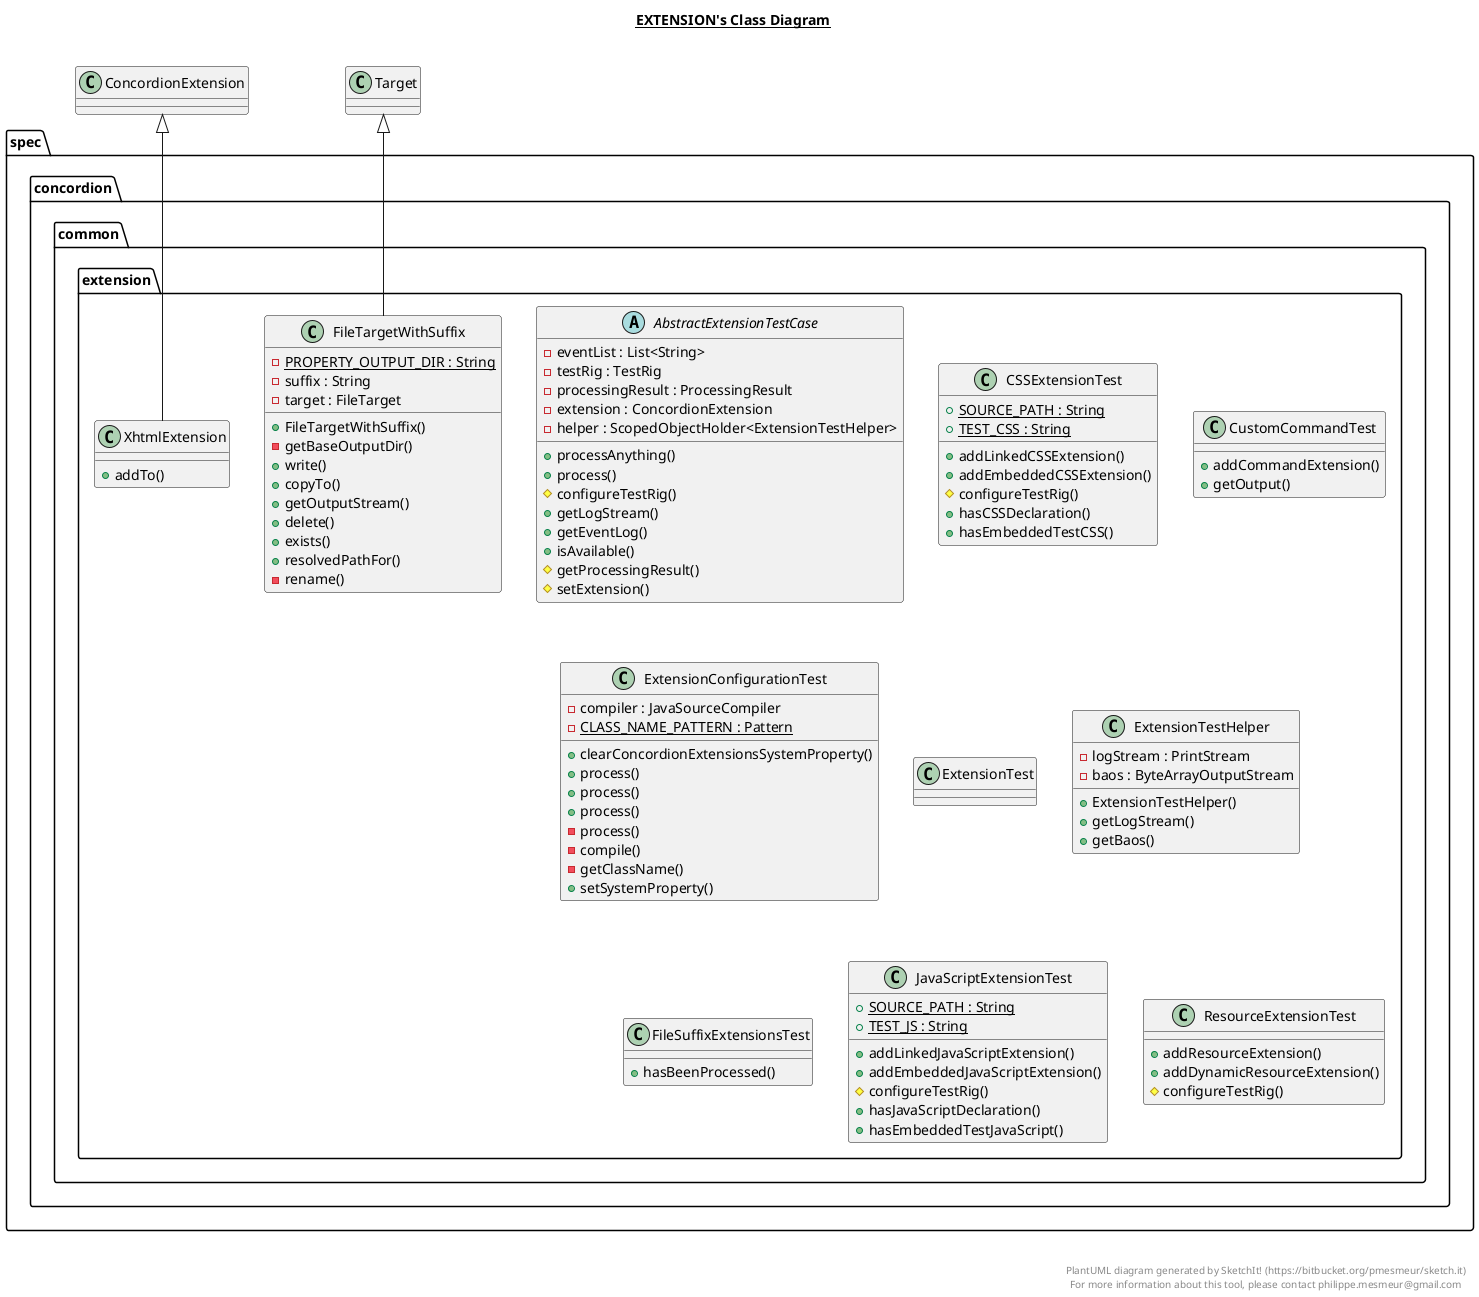 @startuml

title __EXTENSION's Class Diagram__\n

  package spec.concordion {
    package spec.concordion.common.extension {
      abstract class AbstractExtensionTestCase {
          - eventList : List<String>
          - testRig : TestRig
          - processingResult : ProcessingResult
          - extension : ConcordionExtension
          - helper : ScopedObjectHolder<ExtensionTestHelper>
          + processAnything()
          + process()
          # configureTestRig()
          + getLogStream()
          + getEventLog()
          + isAvailable()
          # getProcessingResult()
          # setExtension()
      }
    }
  }
  

  package spec.concordion {
    package spec.concordion.common.extension {
      class CSSExtensionTest {
          {static} + SOURCE_PATH : String
          {static} + TEST_CSS : String
          + addLinkedCSSExtension()
          + addEmbeddedCSSExtension()
          # configureTestRig()
          + hasCSSDeclaration()
          + hasEmbeddedTestCSS()
      }
    }
  }
  

  package spec.concordion {
    package spec.concordion.common.extension {
      class CustomCommandTest {
          + addCommandExtension()
          + getOutput()
      }
    }
  }
  

  package spec.concordion {
    package spec.concordion.common.extension {
      class ExtensionConfigurationTest {
          - compiler : JavaSourceCompiler
          {static} - CLASS_NAME_PATTERN : Pattern
          + clearConcordionExtensionsSystemProperty()
          + process()
          + process()
          + process()
          - process()
          - compile()
          - getClassName()
          + setSystemProperty()
      }
    }
  }
  

  package spec.concordion {
    package spec.concordion.common.extension {
      class ExtensionTest {
      }
    }
  }
  

  package spec.concordion {
    package spec.concordion.common.extension {
      class ExtensionTestHelper {
          - logStream : PrintStream
          - baos : ByteArrayOutputStream
          + ExtensionTestHelper()
          + getLogStream()
          + getBaos()
      }
    }
  }
  

  package spec.concordion {
    package spec.concordion.common.extension {
      class FileSuffixExtensionsTest {
          + hasBeenProcessed()
      }
    }
  }
  

  package spec.concordion {
    package spec.concordion.common.extension {
      class FileTargetWithSuffix {
          {static} - PROPERTY_OUTPUT_DIR : String
          - suffix : String
          - target : FileTarget
          + FileTargetWithSuffix()
          - getBaseOutputDir()
          + write()
          + copyTo()
          + getOutputStream()
          + delete()
          + exists()
          + resolvedPathFor()
          - rename()
      }
    }
  }
  

  package spec.concordion {
    package spec.concordion.common.extension {
      class JavaScriptExtensionTest {
          {static} + SOURCE_PATH : String
          {static} + TEST_JS : String
          + addLinkedJavaScriptExtension()
          + addEmbeddedJavaScriptExtension()
          # configureTestRig()
          + hasJavaScriptDeclaration()
          + hasEmbeddedTestJavaScript()
      }
    }
  }
  

  package spec.concordion {
    package spec.concordion.common.extension {
      class ResourceExtensionTest {
          + addResourceExtension()
          + addDynamicResourceExtension()
          # configureTestRig()
      }
    }
  }
  

  package spec.concordion {
    package spec.concordion.common.extension {
      class XhtmlExtension {
          + addTo()
      }
    }
  }
  

  FileTargetWithSuffix -up-|> Target
  XhtmlExtension -up-|> ConcordionExtension


right footer


PlantUML diagram generated by SketchIt! (https://bitbucket.org/pmesmeur/sketch.it)
For more information about this tool, please contact philippe.mesmeur@gmail.com
endfooter

@enduml
